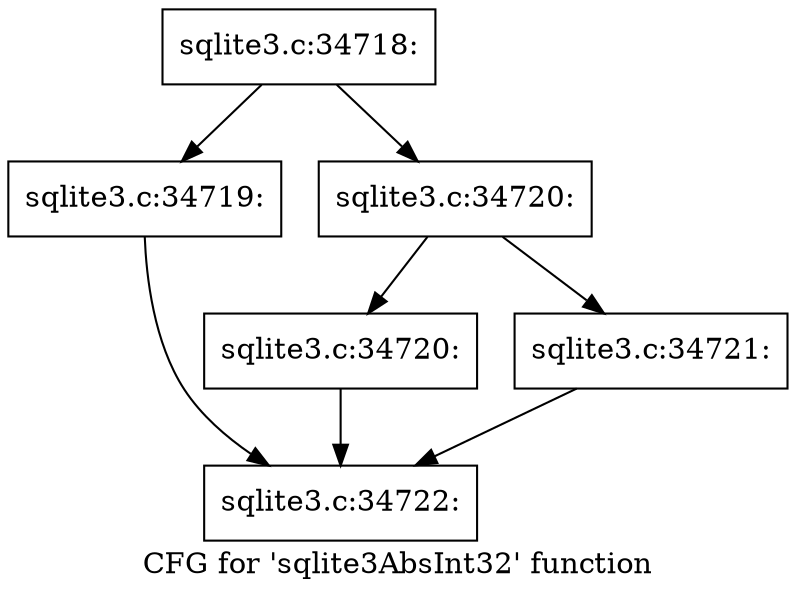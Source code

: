 digraph "CFG for 'sqlite3AbsInt32' function" {
	label="CFG for 'sqlite3AbsInt32' function";

	Node0x55c0f7964bd0 [shape=record,label="{sqlite3.c:34718:}"];
	Node0x55c0f7964bd0 -> Node0x55c0f7967ba0;
	Node0x55c0f7964bd0 -> Node0x55c0f7967720;
	Node0x55c0f7967ba0 [shape=record,label="{sqlite3.c:34719:}"];
	Node0x55c0f7967ba0 -> Node0x55c0f7964d50;
	Node0x55c0f7967720 [shape=record,label="{sqlite3.c:34720:}"];
	Node0x55c0f7967720 -> Node0x55c0f7965120;
	Node0x55c0f7967720 -> Node0x55c0f7967990;
	Node0x55c0f7965120 [shape=record,label="{sqlite3.c:34720:}"];
	Node0x55c0f7965120 -> Node0x55c0f7964d50;
	Node0x55c0f7967990 [shape=record,label="{sqlite3.c:34721:}"];
	Node0x55c0f7967990 -> Node0x55c0f7964d50;
	Node0x55c0f7964d50 [shape=record,label="{sqlite3.c:34722:}"];
}
